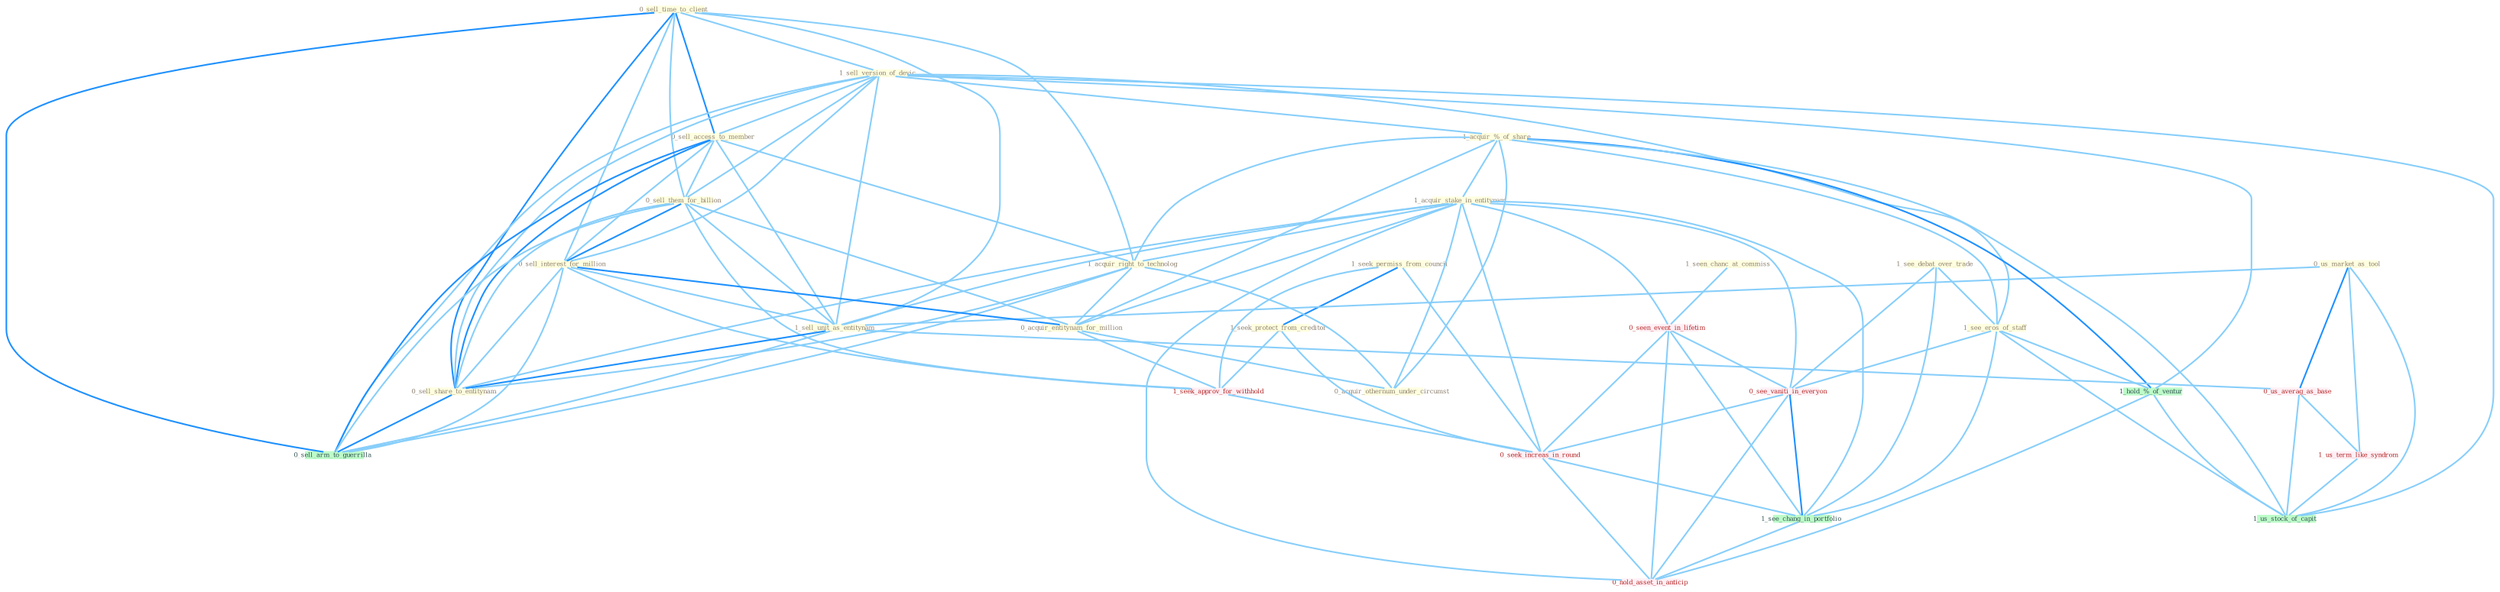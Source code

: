 Graph G{ 
    node
    [shape=polygon,style=filled,width=.5,height=.06,color="#BDFCC9",fixedsize=true,fontsize=4,
    fontcolor="#2f4f4f"];
    {node
    [color="#ffffe0", fontcolor="#8b7d6b"] "0_sell_time_to_client " "1_sell_version_of_devic " "1_seek_permiss_from_council " "0_us_market_as_tool " "0_sell_access_to_member " "1_acquir_%_of_share " "1_see_debat_over_trade " "1_acquir_stake_in_entitynam " "1_see_eros_of_staff " "1_acquir_right_to_technolog " "1_seek_protect_from_creditor " "1_seen_chanc_at_commiss " "0_sell_them_for_billion " "0_sell_interest_for_million " "0_acquir_entitynam_for_million " "1_sell_unit_as_entitynam " "0_sell_share_to_entitynam " "0_acquir_othernum_under_circumst "}
{node [color="#fff0f5", fontcolor="#b22222"] "0_seen_event_in_lifetim " "0_us_averag_as_base " "1_us_term_like_syndrom " "1_seek_approv_for_withhold " "0_see_vaniti_in_everyon " "0_seek_increas_in_round " "0_hold_asset_in_anticip "}
edge [color="#B0E2FF"];

	"0_sell_time_to_client " -- "1_sell_version_of_devic " [w="1", color="#87cefa" ];
	"0_sell_time_to_client " -- "0_sell_access_to_member " [w="2", color="#1e90ff" , len=0.8];
	"0_sell_time_to_client " -- "1_acquir_right_to_technolog " [w="1", color="#87cefa" ];
	"0_sell_time_to_client " -- "0_sell_them_for_billion " [w="1", color="#87cefa" ];
	"0_sell_time_to_client " -- "0_sell_interest_for_million " [w="1", color="#87cefa" ];
	"0_sell_time_to_client " -- "1_sell_unit_as_entitynam " [w="1", color="#87cefa" ];
	"0_sell_time_to_client " -- "0_sell_share_to_entitynam " [w="2", color="#1e90ff" , len=0.8];
	"0_sell_time_to_client " -- "0_sell_arm_to_guerrilla " [w="2", color="#1e90ff" , len=0.8];
	"1_sell_version_of_devic " -- "0_sell_access_to_member " [w="1", color="#87cefa" ];
	"1_sell_version_of_devic " -- "1_acquir_%_of_share " [w="1", color="#87cefa" ];
	"1_sell_version_of_devic " -- "1_see_eros_of_staff " [w="1", color="#87cefa" ];
	"1_sell_version_of_devic " -- "0_sell_them_for_billion " [w="1", color="#87cefa" ];
	"1_sell_version_of_devic " -- "0_sell_interest_for_million " [w="1", color="#87cefa" ];
	"1_sell_version_of_devic " -- "1_sell_unit_as_entitynam " [w="1", color="#87cefa" ];
	"1_sell_version_of_devic " -- "0_sell_share_to_entitynam " [w="1", color="#87cefa" ];
	"1_sell_version_of_devic " -- "1_hold_%_of_ventur " [w="1", color="#87cefa" ];
	"1_sell_version_of_devic " -- "0_sell_arm_to_guerrilla " [w="1", color="#87cefa" ];
	"1_sell_version_of_devic " -- "1_us_stock_of_capit " [w="1", color="#87cefa" ];
	"1_seek_permiss_from_council " -- "1_seek_protect_from_creditor " [w="2", color="#1e90ff" , len=0.8];
	"1_seek_permiss_from_council " -- "1_seek_approv_for_withhold " [w="1", color="#87cefa" ];
	"1_seek_permiss_from_council " -- "0_seek_increas_in_round " [w="1", color="#87cefa" ];
	"0_us_market_as_tool " -- "1_sell_unit_as_entitynam " [w="1", color="#87cefa" ];
	"0_us_market_as_tool " -- "0_us_averag_as_base " [w="2", color="#1e90ff" , len=0.8];
	"0_us_market_as_tool " -- "1_us_term_like_syndrom " [w="1", color="#87cefa" ];
	"0_us_market_as_tool " -- "1_us_stock_of_capit " [w="1", color="#87cefa" ];
	"0_sell_access_to_member " -- "1_acquir_right_to_technolog " [w="1", color="#87cefa" ];
	"0_sell_access_to_member " -- "0_sell_them_for_billion " [w="1", color="#87cefa" ];
	"0_sell_access_to_member " -- "0_sell_interest_for_million " [w="1", color="#87cefa" ];
	"0_sell_access_to_member " -- "1_sell_unit_as_entitynam " [w="1", color="#87cefa" ];
	"0_sell_access_to_member " -- "0_sell_share_to_entitynam " [w="2", color="#1e90ff" , len=0.8];
	"0_sell_access_to_member " -- "0_sell_arm_to_guerrilla " [w="2", color="#1e90ff" , len=0.8];
	"1_acquir_%_of_share " -- "1_acquir_stake_in_entitynam " [w="1", color="#87cefa" ];
	"1_acquir_%_of_share " -- "1_see_eros_of_staff " [w="1", color="#87cefa" ];
	"1_acquir_%_of_share " -- "1_acquir_right_to_technolog " [w="1", color="#87cefa" ];
	"1_acquir_%_of_share " -- "0_acquir_entitynam_for_million " [w="1", color="#87cefa" ];
	"1_acquir_%_of_share " -- "0_acquir_othernum_under_circumst " [w="1", color="#87cefa" ];
	"1_acquir_%_of_share " -- "1_hold_%_of_ventur " [w="2", color="#1e90ff" , len=0.8];
	"1_acquir_%_of_share " -- "1_us_stock_of_capit " [w="1", color="#87cefa" ];
	"1_see_debat_over_trade " -- "1_see_eros_of_staff " [w="1", color="#87cefa" ];
	"1_see_debat_over_trade " -- "0_see_vaniti_in_everyon " [w="1", color="#87cefa" ];
	"1_see_debat_over_trade " -- "1_see_chang_in_portfolio " [w="1", color="#87cefa" ];
	"1_acquir_stake_in_entitynam " -- "1_acquir_right_to_technolog " [w="1", color="#87cefa" ];
	"1_acquir_stake_in_entitynam " -- "0_acquir_entitynam_for_million " [w="1", color="#87cefa" ];
	"1_acquir_stake_in_entitynam " -- "1_sell_unit_as_entitynam " [w="1", color="#87cefa" ];
	"1_acquir_stake_in_entitynam " -- "0_sell_share_to_entitynam " [w="1", color="#87cefa" ];
	"1_acquir_stake_in_entitynam " -- "0_acquir_othernum_under_circumst " [w="1", color="#87cefa" ];
	"1_acquir_stake_in_entitynam " -- "0_seen_event_in_lifetim " [w="1", color="#87cefa" ];
	"1_acquir_stake_in_entitynam " -- "0_see_vaniti_in_everyon " [w="1", color="#87cefa" ];
	"1_acquir_stake_in_entitynam " -- "0_seek_increas_in_round " [w="1", color="#87cefa" ];
	"1_acquir_stake_in_entitynam " -- "1_see_chang_in_portfolio " [w="1", color="#87cefa" ];
	"1_acquir_stake_in_entitynam " -- "0_hold_asset_in_anticip " [w="1", color="#87cefa" ];
	"1_see_eros_of_staff " -- "1_hold_%_of_ventur " [w="1", color="#87cefa" ];
	"1_see_eros_of_staff " -- "0_see_vaniti_in_everyon " [w="1", color="#87cefa" ];
	"1_see_eros_of_staff " -- "1_us_stock_of_capit " [w="1", color="#87cefa" ];
	"1_see_eros_of_staff " -- "1_see_chang_in_portfolio " [w="1", color="#87cefa" ];
	"1_acquir_right_to_technolog " -- "0_acquir_entitynam_for_million " [w="1", color="#87cefa" ];
	"1_acquir_right_to_technolog " -- "0_sell_share_to_entitynam " [w="1", color="#87cefa" ];
	"1_acquir_right_to_technolog " -- "0_acquir_othernum_under_circumst " [w="1", color="#87cefa" ];
	"1_acquir_right_to_technolog " -- "0_sell_arm_to_guerrilla " [w="1", color="#87cefa" ];
	"1_seek_protect_from_creditor " -- "1_seek_approv_for_withhold " [w="1", color="#87cefa" ];
	"1_seek_protect_from_creditor " -- "0_seek_increas_in_round " [w="1", color="#87cefa" ];
	"1_seen_chanc_at_commiss " -- "0_seen_event_in_lifetim " [w="1", color="#87cefa" ];
	"0_sell_them_for_billion " -- "0_sell_interest_for_million " [w="2", color="#1e90ff" , len=0.8];
	"0_sell_them_for_billion " -- "0_acquir_entitynam_for_million " [w="1", color="#87cefa" ];
	"0_sell_them_for_billion " -- "1_sell_unit_as_entitynam " [w="1", color="#87cefa" ];
	"0_sell_them_for_billion " -- "0_sell_share_to_entitynam " [w="1", color="#87cefa" ];
	"0_sell_them_for_billion " -- "1_seek_approv_for_withhold " [w="1", color="#87cefa" ];
	"0_sell_them_for_billion " -- "0_sell_arm_to_guerrilla " [w="1", color="#87cefa" ];
	"0_sell_interest_for_million " -- "0_acquir_entitynam_for_million " [w="2", color="#1e90ff" , len=0.8];
	"0_sell_interest_for_million " -- "1_sell_unit_as_entitynam " [w="1", color="#87cefa" ];
	"0_sell_interest_for_million " -- "0_sell_share_to_entitynam " [w="1", color="#87cefa" ];
	"0_sell_interest_for_million " -- "1_seek_approv_for_withhold " [w="1", color="#87cefa" ];
	"0_sell_interest_for_million " -- "0_sell_arm_to_guerrilla " [w="1", color="#87cefa" ];
	"0_acquir_entitynam_for_million " -- "0_acquir_othernum_under_circumst " [w="1", color="#87cefa" ];
	"0_acquir_entitynam_for_million " -- "1_seek_approv_for_withhold " [w="1", color="#87cefa" ];
	"1_sell_unit_as_entitynam " -- "0_sell_share_to_entitynam " [w="2", color="#1e90ff" , len=0.8];
	"1_sell_unit_as_entitynam " -- "0_us_averag_as_base " [w="1", color="#87cefa" ];
	"1_sell_unit_as_entitynam " -- "0_sell_arm_to_guerrilla " [w="1", color="#87cefa" ];
	"0_sell_share_to_entitynam " -- "0_sell_arm_to_guerrilla " [w="2", color="#1e90ff" , len=0.8];
	"0_seen_event_in_lifetim " -- "0_see_vaniti_in_everyon " [w="1", color="#87cefa" ];
	"0_seen_event_in_lifetim " -- "0_seek_increas_in_round " [w="1", color="#87cefa" ];
	"0_seen_event_in_lifetim " -- "1_see_chang_in_portfolio " [w="1", color="#87cefa" ];
	"0_seen_event_in_lifetim " -- "0_hold_asset_in_anticip " [w="1", color="#87cefa" ];
	"0_us_averag_as_base " -- "1_us_term_like_syndrom " [w="1", color="#87cefa" ];
	"0_us_averag_as_base " -- "1_us_stock_of_capit " [w="1", color="#87cefa" ];
	"1_us_term_like_syndrom " -- "1_us_stock_of_capit " [w="1", color="#87cefa" ];
	"1_seek_approv_for_withhold " -- "0_seek_increas_in_round " [w="1", color="#87cefa" ];
	"1_hold_%_of_ventur " -- "1_us_stock_of_capit " [w="1", color="#87cefa" ];
	"1_hold_%_of_ventur " -- "0_hold_asset_in_anticip " [w="1", color="#87cefa" ];
	"0_see_vaniti_in_everyon " -- "0_seek_increas_in_round " [w="1", color="#87cefa" ];
	"0_see_vaniti_in_everyon " -- "1_see_chang_in_portfolio " [w="2", color="#1e90ff" , len=0.8];
	"0_see_vaniti_in_everyon " -- "0_hold_asset_in_anticip " [w="1", color="#87cefa" ];
	"0_seek_increas_in_round " -- "1_see_chang_in_portfolio " [w="1", color="#87cefa" ];
	"0_seek_increas_in_round " -- "0_hold_asset_in_anticip " [w="1", color="#87cefa" ];
	"1_see_chang_in_portfolio " -- "0_hold_asset_in_anticip " [w="1", color="#87cefa" ];
}